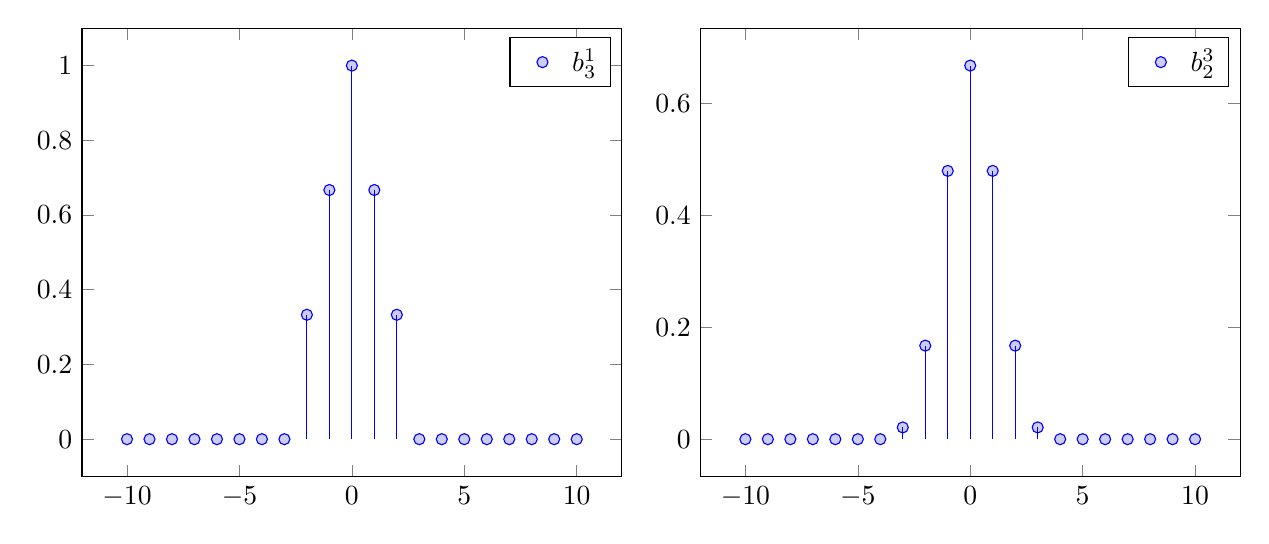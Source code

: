 \begin{tikzpicture}
\begin{groupplot}[group style={group size={2 by 1}}]
    \nextgroupplot[legend cell align={left}, mark options={fill opacity={0.2}}]
    \addplot+[, samples at={-10:10}, ycomb, mark={*}]
        table[row sep={\\}]
        {
            \\
            -10.0  0.0  \\
            -9.0  0.0  \\
            -8.0  0.0  \\
            -7.0  0.0  \\
            -6.0  0.0  \\
            -5.0  0.0  \\
            -4.0  0.0  \\
            -3.0  0.0  \\
            -2.0  0.333  \\
            -1.0  0.667  \\
            0.0  1.0  \\
            1.0  0.667  \\
            2.0  0.333  \\
            3.0  0.0  \\
            4.0  0.0  \\
            5.0  0.0  \\
            6.0  0.0  \\
            7.0  0.0  \\
            8.0  0.0  \\
            9.0  0.0  \\
            10.0  0.0  \\
        }
        ;
    \addlegendentry {$b^1_3$}
    \nextgroupplot[legend cell align={left}, mark options={fill opacity={0.2}}]
    \addplot+[, samples at={-10:10}, ycomb, mark={*}]
        table[row sep={\\}]
        {
            \\
            -10.0  0.0  \\
            -9.0  0.0  \\
            -8.0  0.0  \\
            -7.0  0.0  \\
            -6.0  0.0  \\
            -5.0  0.0  \\
            -4.0  0.0  \\
            -3.0  0.021  \\
            -2.0  0.167  \\
            -1.0  0.479  \\
            0.0  0.667  \\
            1.0  0.479  \\
            2.0  0.167  \\
            3.0  0.021  \\
            4.0  0.0  \\
            5.0  0.0  \\
            6.0  0.0  \\
            7.0  0.0  \\
            8.0  0.0  \\
            9.0  0.0  \\
            10.0  0.0  \\
        }
        ;
    \addlegendentry {$b^3_2$}
\end{groupplot}
\end{tikzpicture}
